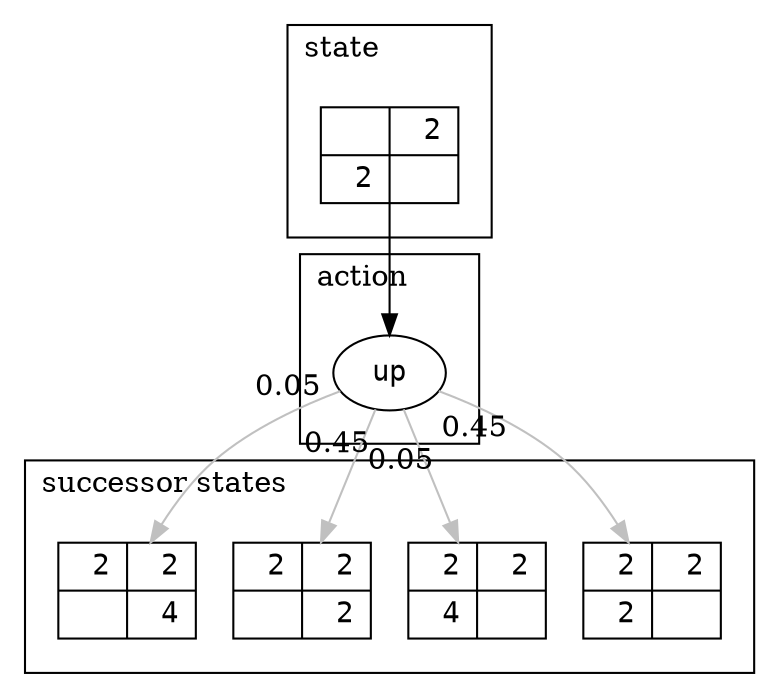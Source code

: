 digraph {
  node [fontname="Courier"];

  subgraph cluster_state {
    margin=16;
    labeljust=l;
    label="state";
    s0_1_1_0;
  }

  subgraph cluster_action {
    margin=16;
    labeljust=l;
    label="action";
    up;
  }

  subgraph cluster_successor_states {
    margin=16;
    labeljust=l;
    label="successor states";
    s1_1_1_0;
    s1_1_2_0;
    s1_1_0_1;
    s1_1_0_2;
  }

  s0_1_1_0 [shape=record, label="{{&nbsp;&nbsp;|&nbsp;2}|{&nbsp;2|&nbsp;&nbsp;}}"];

  s1_1_1_0 [shape=record, label="{{&nbsp;2|&nbsp;2}|{&nbsp;2|&nbsp;&nbsp;}}"];
  s1_1_2_0 [shape=record, label="{{&nbsp;2|&nbsp;2}|{&nbsp;4|&nbsp;&nbsp;}}"];
  s1_1_0_1 [shape=record, label="{{&nbsp;2|&nbsp;2}|{&nbsp;&nbsp;|&nbsp;2}}"];
  s1_1_0_2 [shape=record, label="{{&nbsp;2|&nbsp;2}|{&nbsp;&nbsp;|&nbsp;4}}"];

  up [label="up"]
  s0_1_1_0 -> up
  up -> s1_1_1_0 [labeldistance=2.5, taillabel=" 0.45 ", color=grey];
  up -> s1_1_2_0 [labeldistance=2.5, taillabel=" 0.05 ", color=grey];
  up -> s1_1_0_1 [labeldistance=2.5, taillabel=" 0.45 ", color=grey];
  up -> s1_1_0_2 [labeldistance=2.5, taillabel=" 0.05 ", color=grey];
}
